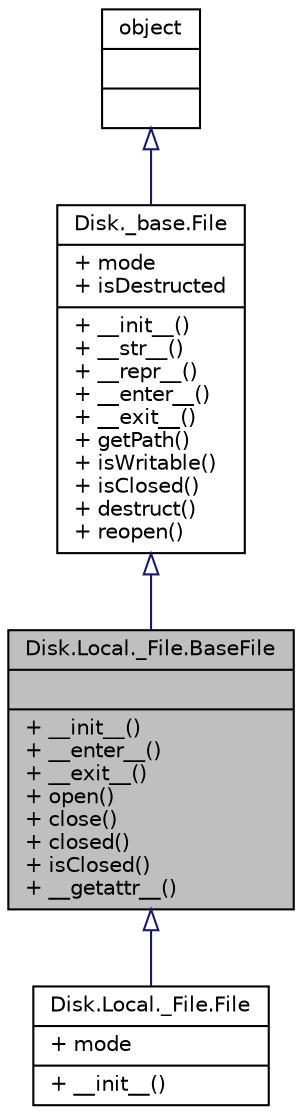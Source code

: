 digraph "Disk.Local._File.BaseFile"
{
 // INTERACTIVE_SVG=YES
  bgcolor="transparent";
  edge [fontname="Helvetica",fontsize="10",labelfontname="Helvetica",labelfontsize="10"];
  node [fontname="Helvetica",fontsize="10",shape=record];
  Node1 [label="{Disk.Local._File.BaseFile\n||+ __init__()\l+ __enter__()\l+ __exit__()\l+ open()\l+ close()\l+ closed()\l+ isClosed()\l+ __getattr__()\l}",height=0.2,width=0.4,color="black", fillcolor="grey75", style="filled" fontcolor="black"];
  Node2 -> Node1 [dir="back",color="midnightblue",fontsize="10",style="solid",arrowtail="onormal",fontname="Helvetica"];
  Node2 [label="{Disk._base.File\n|+ mode\l+ isDestructed\l|+ __init__()\l+ __str__()\l+ __repr__()\l+ __enter__()\l+ __exit__()\l+ getPath()\l+ isWritable()\l+ isClosed()\l+ destruct()\l+ reopen()\l}",height=0.2,width=0.4,color="black",URL="$class_disk_1_1__base_1_1_file.html"];
  Node3 -> Node2 [dir="back",color="midnightblue",fontsize="10",style="solid",arrowtail="onormal",fontname="Helvetica"];
  Node3 [label="{object\n||}",height=0.2,width=0.4,color="black",URL="$classobject.html"];
  Node1 -> Node4 [dir="back",color="midnightblue",fontsize="10",style="solid",arrowtail="onormal",fontname="Helvetica"];
  Node4 [label="{Disk.Local._File.File\n|+ mode\l|+ __init__()\l}",height=0.2,width=0.4,color="black",URL="$class_disk_1_1_local_1_1___file_1_1_file.html",tooltip="Implementation of BaseFile using a FilePath instance to store the path."];
}
